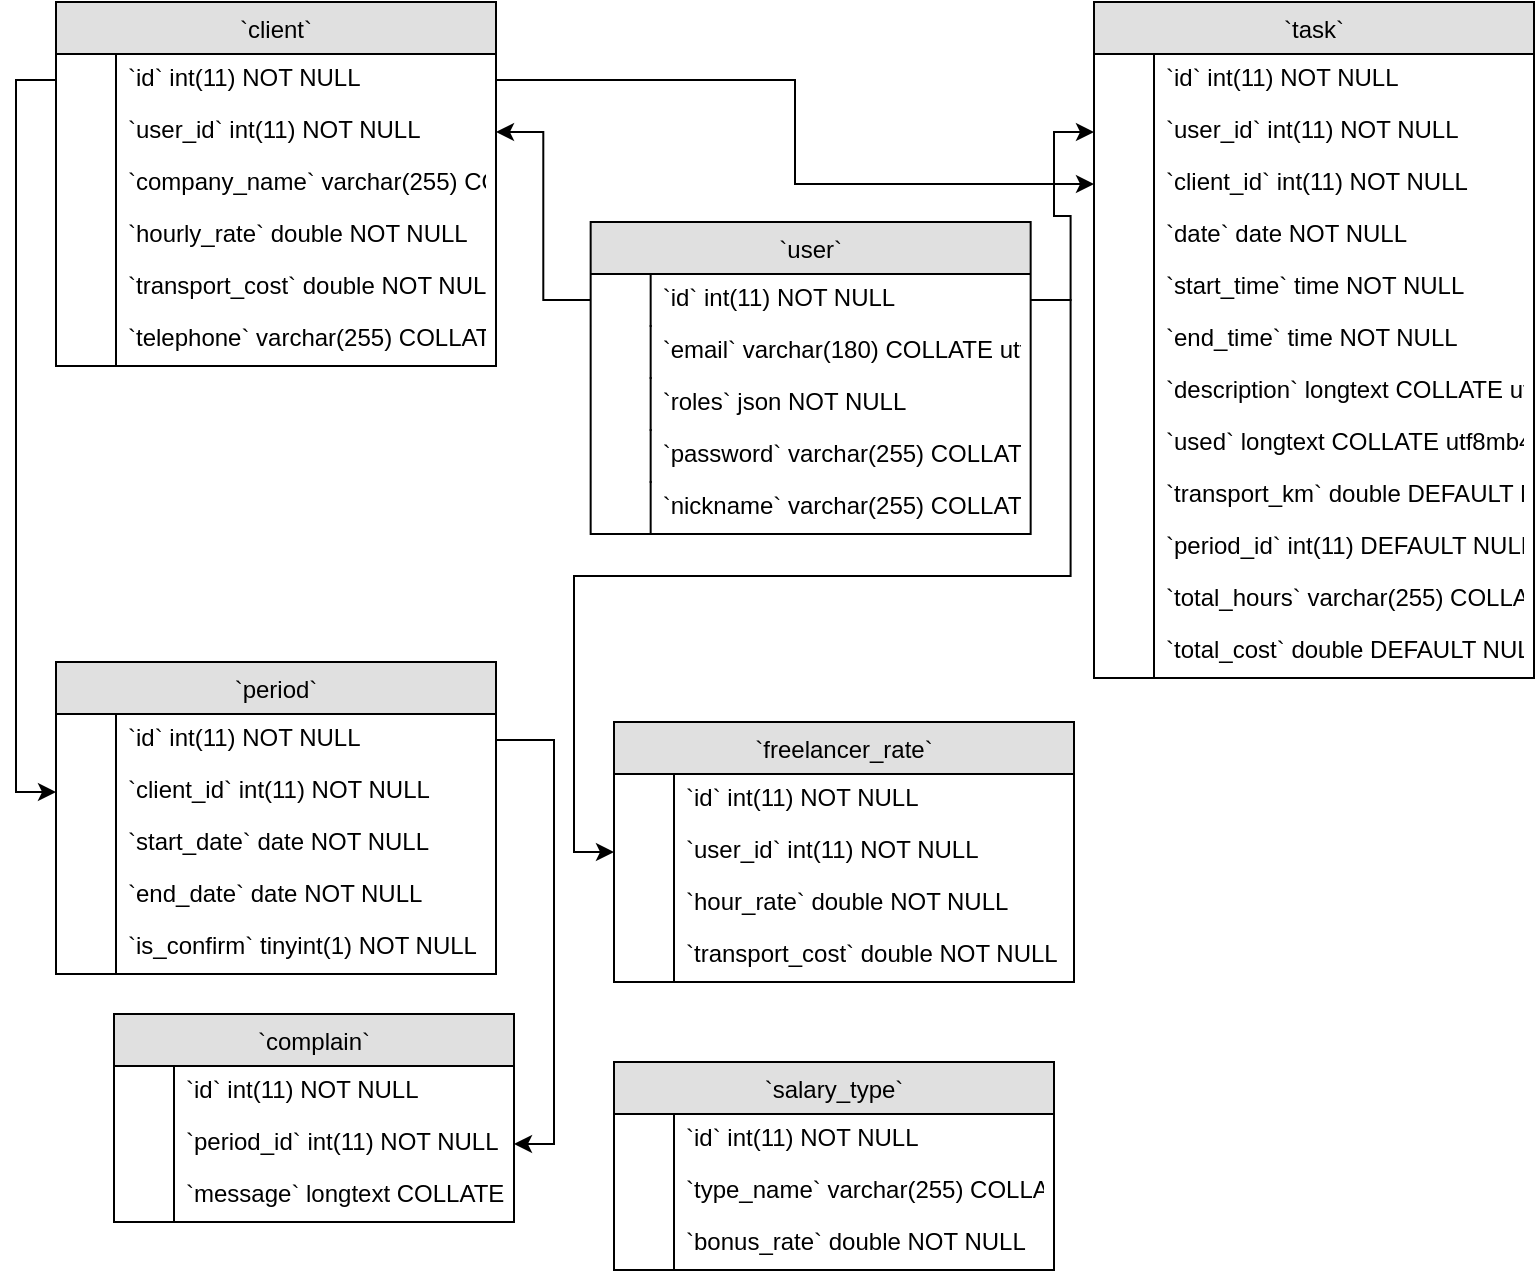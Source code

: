 <mxfile version="12.4.8"><diagram id="jlaPn9Eb051bA6hSdFIF" name="Page-1"><mxGraphModel dx="942" dy="543" grid="1" gridSize="10" guides="1" tooltips="1" connect="1" arrows="1" fold="1" page="1" pageScale="1" pageWidth="827" pageHeight="1169" math="0" shadow="0"><root><mxCell id="0"/><mxCell id="1" parent="0"/><mxCell id="MClKCezD267g3njWrrIX-159" value="`client`" style="swimlane;fontStyle=0;childLayout=stackLayout;horizontal=1;startSize=26;fillColor=#e0e0e0;horizontalStack=0;resizeParent=1;resizeLast=0;collapsible=1;marginBottom=0;swimlaneFillColor=#ffffff;align=center;" vertex="1" parent="1"><mxGeometry x="41" y="40" width="220" height="182" as="geometry"/></mxCell><mxCell id="MClKCezD267g3njWrrIX-160" value="`id` int(11) NOT NULL" style="shape=partialRectangle;top=0;left=0;right=0;bottom=0;align=left;verticalAlign=top;spacingTop=-2;fillColor=none;spacingLeft=34;spacingRight=4;overflow=hidden;rotatable=0;points=[[0,0.5],[1,0.5]];portConstraint=eastwest;dropTarget=0;" vertex="1" parent="MClKCezD267g3njWrrIX-159"><mxGeometry y="26" width="220" height="26" as="geometry"/></mxCell><mxCell id="MClKCezD267g3njWrrIX-161" value="" style="shape=partialRectangle;top=0;left=0;bottom=0;fillColor=none;align=left;verticalAlign=middle;spacingLeft=4;spacingRight=4;overflow=hidden;rotatable=0;points=[];portConstraint=eastwest;part=1;" vertex="1" connectable="0" parent="MClKCezD267g3njWrrIX-160"><mxGeometry width="30" height="26" as="geometry"/></mxCell><mxCell id="MClKCezD267g3njWrrIX-162" value="`user_id` int(11) NOT NULL" style="shape=partialRectangle;top=0;left=0;right=0;bottom=0;align=left;verticalAlign=top;spacingTop=-2;fillColor=none;spacingLeft=34;spacingRight=4;overflow=hidden;rotatable=0;points=[[0,0.5],[1,0.5]];portConstraint=eastwest;dropTarget=0;" vertex="1" parent="MClKCezD267g3njWrrIX-159"><mxGeometry y="52" width="220" height="26" as="geometry"/></mxCell><mxCell id="MClKCezD267g3njWrrIX-163" value="" style="shape=partialRectangle;top=0;left=0;bottom=0;fillColor=none;align=left;verticalAlign=middle;spacingLeft=4;spacingRight=4;overflow=hidden;rotatable=0;points=[];portConstraint=eastwest;part=1;" vertex="1" connectable="0" parent="MClKCezD267g3njWrrIX-162"><mxGeometry width="30" height="26" as="geometry"/></mxCell><mxCell id="MClKCezD267g3njWrrIX-164" value="`company_name` varchar(255) COLLATE utf8mb4_unicode_ci NOT NULL" style="shape=partialRectangle;top=0;left=0;right=0;bottom=0;align=left;verticalAlign=top;spacingTop=-2;fillColor=none;spacingLeft=34;spacingRight=4;overflow=hidden;rotatable=0;points=[[0,0.5],[1,0.5]];portConstraint=eastwest;dropTarget=0;" vertex="1" parent="MClKCezD267g3njWrrIX-159"><mxGeometry y="78" width="220" height="26" as="geometry"/></mxCell><mxCell id="MClKCezD267g3njWrrIX-165" value="" style="shape=partialRectangle;top=0;left=0;bottom=0;fillColor=none;align=left;verticalAlign=middle;spacingLeft=4;spacingRight=4;overflow=hidden;rotatable=0;points=[];portConstraint=eastwest;part=1;" vertex="1" connectable="0" parent="MClKCezD267g3njWrrIX-164"><mxGeometry width="30" height="26" as="geometry"/></mxCell><mxCell id="MClKCezD267g3njWrrIX-166" value="`hourly_rate` double NOT NULL" style="shape=partialRectangle;top=0;left=0;right=0;bottom=0;align=left;verticalAlign=top;spacingTop=-2;fillColor=none;spacingLeft=34;spacingRight=4;overflow=hidden;rotatable=0;points=[[0,0.5],[1,0.5]];portConstraint=eastwest;dropTarget=0;" vertex="1" parent="MClKCezD267g3njWrrIX-159"><mxGeometry y="104" width="220" height="26" as="geometry"/></mxCell><mxCell id="MClKCezD267g3njWrrIX-167" value="" style="shape=partialRectangle;top=0;left=0;bottom=0;fillColor=none;align=left;verticalAlign=middle;spacingLeft=4;spacingRight=4;overflow=hidden;rotatable=0;points=[];portConstraint=eastwest;part=1;" vertex="1" connectable="0" parent="MClKCezD267g3njWrrIX-166"><mxGeometry width="30" height="26" as="geometry"/></mxCell><mxCell id="MClKCezD267g3njWrrIX-168" value="`transport_cost` double NOT NULL" style="shape=partialRectangle;top=0;left=0;right=0;bottom=0;align=left;verticalAlign=top;spacingTop=-2;fillColor=none;spacingLeft=34;spacingRight=4;overflow=hidden;rotatable=0;points=[[0,0.5],[1,0.5]];portConstraint=eastwest;dropTarget=0;" vertex="1" parent="MClKCezD267g3njWrrIX-159"><mxGeometry y="130" width="220" height="26" as="geometry"/></mxCell><mxCell id="MClKCezD267g3njWrrIX-169" value="" style="shape=partialRectangle;top=0;left=0;bottom=0;fillColor=none;align=left;verticalAlign=middle;spacingLeft=4;spacingRight=4;overflow=hidden;rotatable=0;points=[];portConstraint=eastwest;part=1;" vertex="1" connectable="0" parent="MClKCezD267g3njWrrIX-168"><mxGeometry width="30" height="26" as="geometry"/></mxCell><mxCell id="MClKCezD267g3njWrrIX-170" value="`telephone` varchar(255) COLLATE utf8mb4_unicode_ci DEFAULT NULL" style="shape=partialRectangle;top=0;left=0;right=0;bottom=0;align=left;verticalAlign=top;spacingTop=-2;fillColor=none;spacingLeft=34;spacingRight=4;overflow=hidden;rotatable=0;points=[[0,0.5],[1,0.5]];portConstraint=eastwest;dropTarget=0;" vertex="1" parent="MClKCezD267g3njWrrIX-159"><mxGeometry y="156" width="220" height="26" as="geometry"/></mxCell><mxCell id="MClKCezD267g3njWrrIX-171" value="" style="shape=partialRectangle;top=0;left=0;bottom=0;fillColor=none;align=left;verticalAlign=middle;spacingLeft=4;spacingRight=4;overflow=hidden;rotatable=0;points=[];portConstraint=eastwest;part=1;" vertex="1" connectable="0" parent="MClKCezD267g3njWrrIX-170"><mxGeometry width="30" height="26" as="geometry"/></mxCell><mxCell id="MClKCezD267g3njWrrIX-172" value="`complain`" style="swimlane;fontStyle=0;childLayout=stackLayout;horizontal=1;startSize=26;fillColor=#e0e0e0;horizontalStack=0;resizeParent=1;resizeLast=0;collapsible=1;marginBottom=0;swimlaneFillColor=#ffffff;align=center;" vertex="1" parent="1"><mxGeometry x="70" y="546" width="200" height="104" as="geometry"/></mxCell><mxCell id="MClKCezD267g3njWrrIX-173" value="`id` int(11) NOT NULL" style="shape=partialRectangle;top=0;left=0;right=0;bottom=0;align=left;verticalAlign=top;spacingTop=-2;fillColor=none;spacingLeft=34;spacingRight=4;overflow=hidden;rotatable=0;points=[[0,0.5],[1,0.5]];portConstraint=eastwest;dropTarget=0;" vertex="1" parent="MClKCezD267g3njWrrIX-172"><mxGeometry y="26" width="200" height="26" as="geometry"/></mxCell><mxCell id="MClKCezD267g3njWrrIX-174" value="" style="shape=partialRectangle;top=0;left=0;bottom=0;fillColor=none;align=left;verticalAlign=middle;spacingLeft=4;spacingRight=4;overflow=hidden;rotatable=0;points=[];portConstraint=eastwest;part=1;" vertex="1" connectable="0" parent="MClKCezD267g3njWrrIX-173"><mxGeometry width="30" height="26" as="geometry"/></mxCell><mxCell id="MClKCezD267g3njWrrIX-175" value="`period_id` int(11) NOT NULL" style="shape=partialRectangle;top=0;left=0;right=0;bottom=0;align=left;verticalAlign=top;spacingTop=-2;fillColor=none;spacingLeft=34;spacingRight=4;overflow=hidden;rotatable=0;points=[[0,0.5],[1,0.5]];portConstraint=eastwest;dropTarget=0;" vertex="1" parent="MClKCezD267g3njWrrIX-172"><mxGeometry y="52" width="200" height="26" as="geometry"/></mxCell><mxCell id="MClKCezD267g3njWrrIX-176" value="" style="shape=partialRectangle;top=0;left=0;bottom=0;fillColor=none;align=left;verticalAlign=middle;spacingLeft=4;spacingRight=4;overflow=hidden;rotatable=0;points=[];portConstraint=eastwest;part=1;" vertex="1" connectable="0" parent="MClKCezD267g3njWrrIX-175"><mxGeometry width="30" height="26" as="geometry"/></mxCell><mxCell id="MClKCezD267g3njWrrIX-177" value="`message` longtext COLLATE utf8mb4_unicode_ci NOT NULL" style="shape=partialRectangle;top=0;left=0;right=0;bottom=0;align=left;verticalAlign=top;spacingTop=-2;fillColor=none;spacingLeft=34;spacingRight=4;overflow=hidden;rotatable=0;points=[[0,0.5],[1,0.5]];portConstraint=eastwest;dropTarget=0;" vertex="1" parent="MClKCezD267g3njWrrIX-172"><mxGeometry y="78" width="200" height="26" as="geometry"/></mxCell><mxCell id="MClKCezD267g3njWrrIX-178" value="" style="shape=partialRectangle;top=0;left=0;bottom=0;fillColor=none;align=left;verticalAlign=middle;spacingLeft=4;spacingRight=4;overflow=hidden;rotatable=0;points=[];portConstraint=eastwest;part=1;" vertex="1" connectable="0" parent="MClKCezD267g3njWrrIX-177"><mxGeometry width="30" height="26" as="geometry"/></mxCell><mxCell id="MClKCezD267g3njWrrIX-179" value="`freelancer_rate`" style="swimlane;fontStyle=0;childLayout=stackLayout;horizontal=1;startSize=26;fillColor=#e0e0e0;horizontalStack=0;resizeParent=1;resizeLast=0;collapsible=1;marginBottom=0;swimlaneFillColor=#ffffff;align=center;" vertex="1" parent="1"><mxGeometry x="320" y="400" width="230" height="130" as="geometry"/></mxCell><mxCell id="MClKCezD267g3njWrrIX-180" value="`id` int(11) NOT NULL" style="shape=partialRectangle;top=0;left=0;right=0;bottom=0;align=left;verticalAlign=top;spacingTop=-2;fillColor=none;spacingLeft=34;spacingRight=4;overflow=hidden;rotatable=0;points=[[0,0.5],[1,0.5]];portConstraint=eastwest;dropTarget=0;" vertex="1" parent="MClKCezD267g3njWrrIX-179"><mxGeometry y="26" width="230" height="26" as="geometry"/></mxCell><mxCell id="MClKCezD267g3njWrrIX-181" value="" style="shape=partialRectangle;top=0;left=0;bottom=0;fillColor=none;align=left;verticalAlign=middle;spacingLeft=4;spacingRight=4;overflow=hidden;rotatable=0;points=[];portConstraint=eastwest;part=1;" vertex="1" connectable="0" parent="MClKCezD267g3njWrrIX-180"><mxGeometry width="30" height="26" as="geometry"/></mxCell><mxCell id="MClKCezD267g3njWrrIX-182" value="`user_id` int(11) NOT NULL" style="shape=partialRectangle;top=0;left=0;right=0;bottom=0;align=left;verticalAlign=top;spacingTop=-2;fillColor=none;spacingLeft=34;spacingRight=4;overflow=hidden;rotatable=0;points=[[0,0.5],[1,0.5]];portConstraint=eastwest;dropTarget=0;" vertex="1" parent="MClKCezD267g3njWrrIX-179"><mxGeometry y="52" width="230" height="26" as="geometry"/></mxCell><mxCell id="MClKCezD267g3njWrrIX-183" value="" style="shape=partialRectangle;top=0;left=0;bottom=0;fillColor=none;align=left;verticalAlign=middle;spacingLeft=4;spacingRight=4;overflow=hidden;rotatable=0;points=[];portConstraint=eastwest;part=1;" vertex="1" connectable="0" parent="MClKCezD267g3njWrrIX-182"><mxGeometry width="30" height="26" as="geometry"/></mxCell><mxCell id="MClKCezD267g3njWrrIX-184" value="`hour_rate` double NOT NULL" style="shape=partialRectangle;top=0;left=0;right=0;bottom=0;align=left;verticalAlign=top;spacingTop=-2;fillColor=none;spacingLeft=34;spacingRight=4;overflow=hidden;rotatable=0;points=[[0,0.5],[1,0.5]];portConstraint=eastwest;dropTarget=0;" vertex="1" parent="MClKCezD267g3njWrrIX-179"><mxGeometry y="78" width="230" height="26" as="geometry"/></mxCell><mxCell id="MClKCezD267g3njWrrIX-185" value="" style="shape=partialRectangle;top=0;left=0;bottom=0;fillColor=none;align=left;verticalAlign=middle;spacingLeft=4;spacingRight=4;overflow=hidden;rotatable=0;points=[];portConstraint=eastwest;part=1;" vertex="1" connectable="0" parent="MClKCezD267g3njWrrIX-184"><mxGeometry width="30" height="26" as="geometry"/></mxCell><mxCell id="MClKCezD267g3njWrrIX-186" value="`transport_cost` double NOT NULL" style="shape=partialRectangle;top=0;left=0;right=0;bottom=0;align=left;verticalAlign=top;spacingTop=-2;fillColor=none;spacingLeft=34;spacingRight=4;overflow=hidden;rotatable=0;points=[[0,0.5],[1,0.5]];portConstraint=eastwest;dropTarget=0;" vertex="1" parent="MClKCezD267g3njWrrIX-179"><mxGeometry y="104" width="230" height="26" as="geometry"/></mxCell><mxCell id="MClKCezD267g3njWrrIX-187" value="" style="shape=partialRectangle;top=0;left=0;bottom=0;fillColor=none;align=left;verticalAlign=middle;spacingLeft=4;spacingRight=4;overflow=hidden;rotatable=0;points=[];portConstraint=eastwest;part=1;" vertex="1" connectable="0" parent="MClKCezD267g3njWrrIX-186"><mxGeometry width="30" height="26" as="geometry"/></mxCell><mxCell id="MClKCezD267g3njWrrIX-193" value="`period`" style="swimlane;fontStyle=0;childLayout=stackLayout;horizontal=1;startSize=26;fillColor=#e0e0e0;horizontalStack=0;resizeParent=1;resizeLast=0;collapsible=1;marginBottom=0;swimlaneFillColor=#ffffff;align=center;" vertex="1" parent="1"><mxGeometry x="41" y="370" width="220" height="156" as="geometry"/></mxCell><mxCell id="MClKCezD267g3njWrrIX-194" value="`id` int(11) NOT NULL" style="shape=partialRectangle;top=0;left=0;right=0;bottom=0;align=left;verticalAlign=top;spacingTop=-2;fillColor=none;spacingLeft=34;spacingRight=4;overflow=hidden;rotatable=0;points=[[0,0.5],[1,0.5]];portConstraint=eastwest;dropTarget=0;" vertex="1" parent="MClKCezD267g3njWrrIX-193"><mxGeometry y="26" width="220" height="26" as="geometry"/></mxCell><mxCell id="MClKCezD267g3njWrrIX-195" value="" style="shape=partialRectangle;top=0;left=0;bottom=0;fillColor=none;align=left;verticalAlign=middle;spacingLeft=4;spacingRight=4;overflow=hidden;rotatable=0;points=[];portConstraint=eastwest;part=1;" vertex="1" connectable="0" parent="MClKCezD267g3njWrrIX-194"><mxGeometry width="30" height="26" as="geometry"/></mxCell><mxCell id="MClKCezD267g3njWrrIX-196" value="`client_id` int(11) NOT NULL" style="shape=partialRectangle;top=0;left=0;right=0;bottom=0;align=left;verticalAlign=top;spacingTop=-2;fillColor=none;spacingLeft=34;spacingRight=4;overflow=hidden;rotatable=0;points=[[0,0.5],[1,0.5]];portConstraint=eastwest;dropTarget=0;" vertex="1" parent="MClKCezD267g3njWrrIX-193"><mxGeometry y="52" width="220" height="26" as="geometry"/></mxCell><mxCell id="MClKCezD267g3njWrrIX-197" value="" style="shape=partialRectangle;top=0;left=0;bottom=0;fillColor=none;align=left;verticalAlign=middle;spacingLeft=4;spacingRight=4;overflow=hidden;rotatable=0;points=[];portConstraint=eastwest;part=1;" vertex="1" connectable="0" parent="MClKCezD267g3njWrrIX-196"><mxGeometry width="30" height="26" as="geometry"/></mxCell><mxCell id="MClKCezD267g3njWrrIX-198" value="`start_date` date NOT NULL" style="shape=partialRectangle;top=0;left=0;right=0;bottom=0;align=left;verticalAlign=top;spacingTop=-2;fillColor=none;spacingLeft=34;spacingRight=4;overflow=hidden;rotatable=0;points=[[0,0.5],[1,0.5]];portConstraint=eastwest;dropTarget=0;" vertex="1" parent="MClKCezD267g3njWrrIX-193"><mxGeometry y="78" width="220" height="26" as="geometry"/></mxCell><mxCell id="MClKCezD267g3njWrrIX-199" value="" style="shape=partialRectangle;top=0;left=0;bottom=0;fillColor=none;align=left;verticalAlign=middle;spacingLeft=4;spacingRight=4;overflow=hidden;rotatable=0;points=[];portConstraint=eastwest;part=1;" vertex="1" connectable="0" parent="MClKCezD267g3njWrrIX-198"><mxGeometry width="30" height="26" as="geometry"/></mxCell><mxCell id="MClKCezD267g3njWrrIX-200" value="`end_date` date NOT NULL" style="shape=partialRectangle;top=0;left=0;right=0;bottom=0;align=left;verticalAlign=top;spacingTop=-2;fillColor=none;spacingLeft=34;spacingRight=4;overflow=hidden;rotatable=0;points=[[0,0.5],[1,0.5]];portConstraint=eastwest;dropTarget=0;" vertex="1" parent="MClKCezD267g3njWrrIX-193"><mxGeometry y="104" width="220" height="26" as="geometry"/></mxCell><mxCell id="MClKCezD267g3njWrrIX-201" value="" style="shape=partialRectangle;top=0;left=0;bottom=0;fillColor=none;align=left;verticalAlign=middle;spacingLeft=4;spacingRight=4;overflow=hidden;rotatable=0;points=[];portConstraint=eastwest;part=1;" vertex="1" connectable="0" parent="MClKCezD267g3njWrrIX-200"><mxGeometry width="30" height="26" as="geometry"/></mxCell><mxCell id="MClKCezD267g3njWrrIX-202" value="`is_confirm` tinyint(1) NOT NULL" style="shape=partialRectangle;top=0;left=0;right=0;bottom=0;align=left;verticalAlign=top;spacingTop=-2;fillColor=none;spacingLeft=34;spacingRight=4;overflow=hidden;rotatable=0;points=[[0,0.5],[1,0.5]];portConstraint=eastwest;dropTarget=0;" vertex="1" parent="MClKCezD267g3njWrrIX-193"><mxGeometry y="130" width="220" height="26" as="geometry"/></mxCell><mxCell id="MClKCezD267g3njWrrIX-203" value="" style="shape=partialRectangle;top=0;left=0;bottom=0;fillColor=none;align=left;verticalAlign=middle;spacingLeft=4;spacingRight=4;overflow=hidden;rotatable=0;points=[];portConstraint=eastwest;part=1;" vertex="1" connectable="0" parent="MClKCezD267g3njWrrIX-202"><mxGeometry width="30" height="26" as="geometry"/></mxCell><mxCell id="MClKCezD267g3njWrrIX-204" value="`salary_type`" style="swimlane;fontStyle=0;childLayout=stackLayout;horizontal=1;startSize=26;fillColor=#e0e0e0;horizontalStack=0;resizeParent=1;resizeLast=0;collapsible=1;marginBottom=0;swimlaneFillColor=#ffffff;align=center;" vertex="1" parent="1"><mxGeometry x="320" y="570" width="220" height="104" as="geometry"/></mxCell><mxCell id="MClKCezD267g3njWrrIX-205" value="`id` int(11) NOT NULL" style="shape=partialRectangle;top=0;left=0;right=0;bottom=0;align=left;verticalAlign=top;spacingTop=-2;fillColor=none;spacingLeft=34;spacingRight=4;overflow=hidden;rotatable=0;points=[[0,0.5],[1,0.5]];portConstraint=eastwest;dropTarget=0;" vertex="1" parent="MClKCezD267g3njWrrIX-204"><mxGeometry y="26" width="220" height="26" as="geometry"/></mxCell><mxCell id="MClKCezD267g3njWrrIX-206" value="" style="shape=partialRectangle;top=0;left=0;bottom=0;fillColor=none;align=left;verticalAlign=middle;spacingLeft=4;spacingRight=4;overflow=hidden;rotatable=0;points=[];portConstraint=eastwest;part=1;" vertex="1" connectable="0" parent="MClKCezD267g3njWrrIX-205"><mxGeometry width="30" height="26" as="geometry"/></mxCell><mxCell id="MClKCezD267g3njWrrIX-207" value="`type_name` varchar(255) COLLATE utf8mb4_unicode_ci NOT NULL" style="shape=partialRectangle;top=0;left=0;right=0;bottom=0;align=left;verticalAlign=top;spacingTop=-2;fillColor=none;spacingLeft=34;spacingRight=4;overflow=hidden;rotatable=0;points=[[0,0.5],[1,0.5]];portConstraint=eastwest;dropTarget=0;" vertex="1" parent="MClKCezD267g3njWrrIX-204"><mxGeometry y="52" width="220" height="26" as="geometry"/></mxCell><mxCell id="MClKCezD267g3njWrrIX-208" value="" style="shape=partialRectangle;top=0;left=0;bottom=0;fillColor=none;align=left;verticalAlign=middle;spacingLeft=4;spacingRight=4;overflow=hidden;rotatable=0;points=[];portConstraint=eastwest;part=1;" vertex="1" connectable="0" parent="MClKCezD267g3njWrrIX-207"><mxGeometry width="30" height="26" as="geometry"/></mxCell><mxCell id="MClKCezD267g3njWrrIX-209" value="`bonus_rate` double NOT NULL" style="shape=partialRectangle;top=0;left=0;right=0;bottom=0;align=left;verticalAlign=top;spacingTop=-2;fillColor=none;spacingLeft=34;spacingRight=4;overflow=hidden;rotatable=0;points=[[0,0.5],[1,0.5]];portConstraint=eastwest;dropTarget=0;" vertex="1" parent="MClKCezD267g3njWrrIX-204"><mxGeometry y="78" width="220" height="26" as="geometry"/></mxCell><mxCell id="MClKCezD267g3njWrrIX-210" value="" style="shape=partialRectangle;top=0;left=0;bottom=0;fillColor=none;align=left;verticalAlign=middle;spacingLeft=4;spacingRight=4;overflow=hidden;rotatable=0;points=[];portConstraint=eastwest;part=1;" vertex="1" connectable="0" parent="MClKCezD267g3njWrrIX-209"><mxGeometry width="30" height="26" as="geometry"/></mxCell><mxCell id="MClKCezD267g3njWrrIX-211" value="`task`" style="swimlane;fontStyle=0;childLayout=stackLayout;horizontal=1;startSize=26;fillColor=#e0e0e0;horizontalStack=0;resizeParent=1;resizeLast=0;collapsible=1;marginBottom=0;swimlaneFillColor=#ffffff;align=center;" vertex="1" parent="1"><mxGeometry x="560" y="40" width="220" height="338" as="geometry"/></mxCell><mxCell id="MClKCezD267g3njWrrIX-212" value="`id` int(11) NOT NULL" style="shape=partialRectangle;top=0;left=0;right=0;bottom=0;align=left;verticalAlign=top;spacingTop=-2;fillColor=none;spacingLeft=34;spacingRight=4;overflow=hidden;rotatable=0;points=[[0,0.5],[1,0.5]];portConstraint=eastwest;dropTarget=0;" vertex="1" parent="MClKCezD267g3njWrrIX-211"><mxGeometry y="26" width="220" height="26" as="geometry"/></mxCell><mxCell id="MClKCezD267g3njWrrIX-213" value="" style="shape=partialRectangle;top=0;left=0;bottom=0;fillColor=none;align=left;verticalAlign=middle;spacingLeft=4;spacingRight=4;overflow=hidden;rotatable=0;points=[];portConstraint=eastwest;part=1;" vertex="1" connectable="0" parent="MClKCezD267g3njWrrIX-212"><mxGeometry width="30" height="26" as="geometry"/></mxCell><mxCell id="MClKCezD267g3njWrrIX-214" value="`user_id` int(11) NOT NULL" style="shape=partialRectangle;top=0;left=0;right=0;bottom=0;align=left;verticalAlign=top;spacingTop=-2;fillColor=none;spacingLeft=34;spacingRight=4;overflow=hidden;rotatable=0;points=[[0,0.5],[1,0.5]];portConstraint=eastwest;dropTarget=0;" vertex="1" parent="MClKCezD267g3njWrrIX-211"><mxGeometry y="52" width="220" height="26" as="geometry"/></mxCell><mxCell id="MClKCezD267g3njWrrIX-215" value="" style="shape=partialRectangle;top=0;left=0;bottom=0;fillColor=none;align=left;verticalAlign=middle;spacingLeft=4;spacingRight=4;overflow=hidden;rotatable=0;points=[];portConstraint=eastwest;part=1;" vertex="1" connectable="0" parent="MClKCezD267g3njWrrIX-214"><mxGeometry width="30" height="26" as="geometry"/></mxCell><mxCell id="MClKCezD267g3njWrrIX-216" value="`client_id` int(11) NOT NULL" style="shape=partialRectangle;top=0;left=0;right=0;bottom=0;align=left;verticalAlign=top;spacingTop=-2;fillColor=none;spacingLeft=34;spacingRight=4;overflow=hidden;rotatable=0;points=[[0,0.5],[1,0.5]];portConstraint=eastwest;dropTarget=0;" vertex="1" parent="MClKCezD267g3njWrrIX-211"><mxGeometry y="78" width="220" height="26" as="geometry"/></mxCell><mxCell id="MClKCezD267g3njWrrIX-217" value="" style="shape=partialRectangle;top=0;left=0;bottom=0;fillColor=none;align=left;verticalAlign=middle;spacingLeft=4;spacingRight=4;overflow=hidden;rotatable=0;points=[];portConstraint=eastwest;part=1;" vertex="1" connectable="0" parent="MClKCezD267g3njWrrIX-216"><mxGeometry width="30" height="26" as="geometry"/></mxCell><mxCell id="MClKCezD267g3njWrrIX-218" value="`date` date NOT NULL" style="shape=partialRectangle;top=0;left=0;right=0;bottom=0;align=left;verticalAlign=top;spacingTop=-2;fillColor=none;spacingLeft=34;spacingRight=4;overflow=hidden;rotatable=0;points=[[0,0.5],[1,0.5]];portConstraint=eastwest;dropTarget=0;" vertex="1" parent="MClKCezD267g3njWrrIX-211"><mxGeometry y="104" width="220" height="26" as="geometry"/></mxCell><mxCell id="MClKCezD267g3njWrrIX-219" value="" style="shape=partialRectangle;top=0;left=0;bottom=0;fillColor=none;align=left;verticalAlign=middle;spacingLeft=4;spacingRight=4;overflow=hidden;rotatable=0;points=[];portConstraint=eastwest;part=1;" vertex="1" connectable="0" parent="MClKCezD267g3njWrrIX-218"><mxGeometry width="30" height="26" as="geometry"/></mxCell><mxCell id="MClKCezD267g3njWrrIX-220" value="`start_time` time NOT NULL" style="shape=partialRectangle;top=0;left=0;right=0;bottom=0;align=left;verticalAlign=top;spacingTop=-2;fillColor=none;spacingLeft=34;spacingRight=4;overflow=hidden;rotatable=0;points=[[0,0.5],[1,0.5]];portConstraint=eastwest;dropTarget=0;" vertex="1" parent="MClKCezD267g3njWrrIX-211"><mxGeometry y="130" width="220" height="26" as="geometry"/></mxCell><mxCell id="MClKCezD267g3njWrrIX-221" value="" style="shape=partialRectangle;top=0;left=0;bottom=0;fillColor=none;align=left;verticalAlign=middle;spacingLeft=4;spacingRight=4;overflow=hidden;rotatable=0;points=[];portConstraint=eastwest;part=1;" vertex="1" connectable="0" parent="MClKCezD267g3njWrrIX-220"><mxGeometry width="30" height="26" as="geometry"/></mxCell><mxCell id="MClKCezD267g3njWrrIX-222" value="`end_time` time NOT NULL" style="shape=partialRectangle;top=0;left=0;right=0;bottom=0;align=left;verticalAlign=top;spacingTop=-2;fillColor=none;spacingLeft=34;spacingRight=4;overflow=hidden;rotatable=0;points=[[0,0.5],[1,0.5]];portConstraint=eastwest;dropTarget=0;" vertex="1" parent="MClKCezD267g3njWrrIX-211"><mxGeometry y="156" width="220" height="26" as="geometry"/></mxCell><mxCell id="MClKCezD267g3njWrrIX-223" value="" style="shape=partialRectangle;top=0;left=0;bottom=0;fillColor=none;align=left;verticalAlign=middle;spacingLeft=4;spacingRight=4;overflow=hidden;rotatable=0;points=[];portConstraint=eastwest;part=1;" vertex="1" connectable="0" parent="MClKCezD267g3njWrrIX-222"><mxGeometry width="30" height="26" as="geometry"/></mxCell><mxCell id="MClKCezD267g3njWrrIX-224" value="`description` longtext COLLATE utf8mb4_unicode_ci NOT NULL" style="shape=partialRectangle;top=0;left=0;right=0;bottom=0;align=left;verticalAlign=top;spacingTop=-2;fillColor=none;spacingLeft=34;spacingRight=4;overflow=hidden;rotatable=0;points=[[0,0.5],[1,0.5]];portConstraint=eastwest;dropTarget=0;" vertex="1" parent="MClKCezD267g3njWrrIX-211"><mxGeometry y="182" width="220" height="26" as="geometry"/></mxCell><mxCell id="MClKCezD267g3njWrrIX-225" value="" style="shape=partialRectangle;top=0;left=0;bottom=0;fillColor=none;align=left;verticalAlign=middle;spacingLeft=4;spacingRight=4;overflow=hidden;rotatable=0;points=[];portConstraint=eastwest;part=1;" vertex="1" connectable="0" parent="MClKCezD267g3njWrrIX-224"><mxGeometry width="30" height="26" as="geometry"/></mxCell><mxCell id="MClKCezD267g3njWrrIX-226" value="`used` longtext COLLATE utf8mb4_unicode_ci" style="shape=partialRectangle;top=0;left=0;right=0;bottom=0;align=left;verticalAlign=top;spacingTop=-2;fillColor=none;spacingLeft=34;spacingRight=4;overflow=hidden;rotatable=0;points=[[0,0.5],[1,0.5]];portConstraint=eastwest;dropTarget=0;" vertex="1" parent="MClKCezD267g3njWrrIX-211"><mxGeometry y="208" width="220" height="26" as="geometry"/></mxCell><mxCell id="MClKCezD267g3njWrrIX-227" value="" style="shape=partialRectangle;top=0;left=0;bottom=0;fillColor=none;align=left;verticalAlign=middle;spacingLeft=4;spacingRight=4;overflow=hidden;rotatable=0;points=[];portConstraint=eastwest;part=1;" vertex="1" connectable="0" parent="MClKCezD267g3njWrrIX-226"><mxGeometry width="30" height="26" as="geometry"/></mxCell><mxCell id="MClKCezD267g3njWrrIX-228" value="`transport_km` double DEFAULT NULL" style="shape=partialRectangle;top=0;left=0;right=0;bottom=0;align=left;verticalAlign=top;spacingTop=-2;fillColor=none;spacingLeft=34;spacingRight=4;overflow=hidden;rotatable=0;points=[[0,0.5],[1,0.5]];portConstraint=eastwest;dropTarget=0;" vertex="1" parent="MClKCezD267g3njWrrIX-211"><mxGeometry y="234" width="220" height="26" as="geometry"/></mxCell><mxCell id="MClKCezD267g3njWrrIX-229" value="" style="shape=partialRectangle;top=0;left=0;bottom=0;fillColor=none;align=left;verticalAlign=middle;spacingLeft=4;spacingRight=4;overflow=hidden;rotatable=0;points=[];portConstraint=eastwest;part=1;" vertex="1" connectable="0" parent="MClKCezD267g3njWrrIX-228"><mxGeometry width="30" height="26" as="geometry"/></mxCell><mxCell id="MClKCezD267g3njWrrIX-230" value="`period_id` int(11) DEFAULT NULL" style="shape=partialRectangle;top=0;left=0;right=0;bottom=0;align=left;verticalAlign=top;spacingTop=-2;fillColor=none;spacingLeft=34;spacingRight=4;overflow=hidden;rotatable=0;points=[[0,0.5],[1,0.5]];portConstraint=eastwest;dropTarget=0;" vertex="1" parent="MClKCezD267g3njWrrIX-211"><mxGeometry y="260" width="220" height="26" as="geometry"/></mxCell><mxCell id="MClKCezD267g3njWrrIX-231" value="" style="shape=partialRectangle;top=0;left=0;bottom=0;fillColor=none;align=left;verticalAlign=middle;spacingLeft=4;spacingRight=4;overflow=hidden;rotatable=0;points=[];portConstraint=eastwest;part=1;" vertex="1" connectable="0" parent="MClKCezD267g3njWrrIX-230"><mxGeometry width="30" height="26" as="geometry"/></mxCell><mxCell id="MClKCezD267g3njWrrIX-232" value="`total_hours` varchar(255) COLLATE utf8mb4_unicode_ci DEFAULT NULL" style="shape=partialRectangle;top=0;left=0;right=0;bottom=0;align=left;verticalAlign=top;spacingTop=-2;fillColor=none;spacingLeft=34;spacingRight=4;overflow=hidden;rotatable=0;points=[[0,0.5],[1,0.5]];portConstraint=eastwest;dropTarget=0;" vertex="1" parent="MClKCezD267g3njWrrIX-211"><mxGeometry y="286" width="220" height="26" as="geometry"/></mxCell><mxCell id="MClKCezD267g3njWrrIX-233" value="" style="shape=partialRectangle;top=0;left=0;bottom=0;fillColor=none;align=left;verticalAlign=middle;spacingLeft=4;spacingRight=4;overflow=hidden;rotatable=0;points=[];portConstraint=eastwest;part=1;" vertex="1" connectable="0" parent="MClKCezD267g3njWrrIX-232"><mxGeometry width="30" height="26" as="geometry"/></mxCell><mxCell id="MClKCezD267g3njWrrIX-234" value="`total_cost` double DEFAULT NULL" style="shape=partialRectangle;top=0;left=0;right=0;bottom=0;align=left;verticalAlign=top;spacingTop=-2;fillColor=none;spacingLeft=34;spacingRight=4;overflow=hidden;rotatable=0;points=[[0,0.5],[1,0.5]];portConstraint=eastwest;dropTarget=0;" vertex="1" parent="MClKCezD267g3njWrrIX-211"><mxGeometry y="312" width="220" height="26" as="geometry"/></mxCell><mxCell id="MClKCezD267g3njWrrIX-235" value="" style="shape=partialRectangle;top=0;left=0;bottom=0;fillColor=none;align=left;verticalAlign=middle;spacingLeft=4;spacingRight=4;overflow=hidden;rotatable=0;points=[];portConstraint=eastwest;part=1;" vertex="1" connectable="0" parent="MClKCezD267g3njWrrIX-234"><mxGeometry width="30" height="26" as="geometry"/></mxCell><mxCell id="MClKCezD267g3njWrrIX-236" value="`user`" style="swimlane;fontStyle=0;childLayout=stackLayout;horizontal=1;startSize=26;fillColor=#e0e0e0;horizontalStack=0;resizeParent=1;resizeLast=0;collapsible=1;marginBottom=0;swimlaneFillColor=#ffffff;align=center;" vertex="1" parent="1"><mxGeometry x="308.33" y="150" width="220" height="156" as="geometry"/></mxCell><mxCell id="MClKCezD267g3njWrrIX-237" value="`id` int(11) NOT NULL" style="shape=partialRectangle;top=0;left=0;right=0;bottom=0;align=left;verticalAlign=top;spacingTop=-2;fillColor=none;spacingLeft=34;spacingRight=4;overflow=hidden;rotatable=0;points=[[0,0.5],[1,0.5]];portConstraint=eastwest;dropTarget=0;" vertex="1" parent="MClKCezD267g3njWrrIX-236"><mxGeometry y="26" width="220" height="26" as="geometry"/></mxCell><mxCell id="MClKCezD267g3njWrrIX-238" value="" style="shape=partialRectangle;top=0;left=0;bottom=0;fillColor=none;align=left;verticalAlign=middle;spacingLeft=4;spacingRight=4;overflow=hidden;rotatable=0;points=[];portConstraint=eastwest;part=1;" vertex="1" connectable="0" parent="MClKCezD267g3njWrrIX-237"><mxGeometry width="30" height="26" as="geometry"/></mxCell><mxCell id="MClKCezD267g3njWrrIX-239" value="`email` varchar(180) COLLATE utf8mb4_unicode_ci NOT NULL" style="shape=partialRectangle;top=0;left=0;right=0;bottom=0;align=left;verticalAlign=top;spacingTop=-2;fillColor=none;spacingLeft=34;spacingRight=4;overflow=hidden;rotatable=0;points=[[0,0.5],[1,0.5]];portConstraint=eastwest;dropTarget=0;" vertex="1" parent="MClKCezD267g3njWrrIX-236"><mxGeometry y="52" width="220" height="26" as="geometry"/></mxCell><mxCell id="MClKCezD267g3njWrrIX-240" value="" style="shape=partialRectangle;top=0;left=0;bottom=0;fillColor=none;align=left;verticalAlign=middle;spacingLeft=4;spacingRight=4;overflow=hidden;rotatable=0;points=[];portConstraint=eastwest;part=1;" vertex="1" connectable="0" parent="MClKCezD267g3njWrrIX-239"><mxGeometry width="30" height="26" as="geometry"/></mxCell><mxCell id="MClKCezD267g3njWrrIX-241" value="`roles` json NOT NULL" style="shape=partialRectangle;top=0;left=0;right=0;bottom=0;align=left;verticalAlign=top;spacingTop=-2;fillColor=none;spacingLeft=34;spacingRight=4;overflow=hidden;rotatable=0;points=[[0,0.5],[1,0.5]];portConstraint=eastwest;dropTarget=0;" vertex="1" parent="MClKCezD267g3njWrrIX-236"><mxGeometry y="78" width="220" height="26" as="geometry"/></mxCell><mxCell id="MClKCezD267g3njWrrIX-242" value="" style="shape=partialRectangle;top=0;left=0;bottom=0;fillColor=none;align=left;verticalAlign=middle;spacingLeft=4;spacingRight=4;overflow=hidden;rotatable=0;points=[];portConstraint=eastwest;part=1;" vertex="1" connectable="0" parent="MClKCezD267g3njWrrIX-241"><mxGeometry width="30" height="26" as="geometry"/></mxCell><mxCell id="MClKCezD267g3njWrrIX-243" value="`password` varchar(255) COLLATE utf8mb4_unicode_ci NOT NULL" style="shape=partialRectangle;top=0;left=0;right=0;bottom=0;align=left;verticalAlign=top;spacingTop=-2;fillColor=none;spacingLeft=34;spacingRight=4;overflow=hidden;rotatable=0;points=[[0,0.5],[1,0.5]];portConstraint=eastwest;dropTarget=0;" vertex="1" parent="MClKCezD267g3njWrrIX-236"><mxGeometry y="104" width="220" height="26" as="geometry"/></mxCell><mxCell id="MClKCezD267g3njWrrIX-244" value="" style="shape=partialRectangle;top=0;left=0;bottom=0;fillColor=none;align=left;verticalAlign=middle;spacingLeft=4;spacingRight=4;overflow=hidden;rotatable=0;points=[];portConstraint=eastwest;part=1;" vertex="1" connectable="0" parent="MClKCezD267g3njWrrIX-243"><mxGeometry width="30" height="26" as="geometry"/></mxCell><mxCell id="MClKCezD267g3njWrrIX-247" value="`nickname` varchar(255) COLLATE utf8mb4_unicode_ci DEFAULT NULL" style="shape=partialRectangle;top=0;left=0;right=0;bottom=0;align=left;verticalAlign=top;spacingTop=-2;fillColor=none;spacingLeft=34;spacingRight=4;overflow=hidden;rotatable=0;points=[[0,0.5],[1,0.5]];portConstraint=eastwest;dropTarget=0;" vertex="1" parent="MClKCezD267g3njWrrIX-236"><mxGeometry y="130" width="220" height="26" as="geometry"/></mxCell><mxCell id="MClKCezD267g3njWrrIX-248" value="" style="shape=partialRectangle;top=0;left=0;bottom=0;fillColor=none;align=left;verticalAlign=middle;spacingLeft=4;spacingRight=4;overflow=hidden;rotatable=0;points=[];portConstraint=eastwest;part=1;" vertex="1" connectable="0" parent="MClKCezD267g3njWrrIX-247"><mxGeometry width="30" height="26" as="geometry"/></mxCell><mxCell id="MClKCezD267g3njWrrIX-251" style="edgeStyle=orthogonalEdgeStyle;rounded=0;orthogonalLoop=1;jettySize=auto;html=1;entryX=1;entryY=0.5;entryDx=0;entryDy=0;" edge="1" parent="1" source="MClKCezD267g3njWrrIX-237" target="MClKCezD267g3njWrrIX-162"><mxGeometry relative="1" as="geometry"/></mxCell><mxCell id="MClKCezD267g3njWrrIX-252" style="edgeStyle=orthogonalEdgeStyle;rounded=0;orthogonalLoop=1;jettySize=auto;html=1;entryX=0;entryY=0.5;entryDx=0;entryDy=0;" edge="1" parent="1" source="MClKCezD267g3njWrrIX-237" target="MClKCezD267g3njWrrIX-214"><mxGeometry relative="1" as="geometry"/></mxCell><mxCell id="MClKCezD267g3njWrrIX-253" style="edgeStyle=orthogonalEdgeStyle;rounded=0;orthogonalLoop=1;jettySize=auto;html=1;entryX=0;entryY=0.5;entryDx=0;entryDy=0;" edge="1" parent="1" source="MClKCezD267g3njWrrIX-237" target="MClKCezD267g3njWrrIX-182"><mxGeometry relative="1" as="geometry"/></mxCell><mxCell id="MClKCezD267g3njWrrIX-255" style="edgeStyle=orthogonalEdgeStyle;rounded=0;orthogonalLoop=1;jettySize=auto;html=1;entryX=0;entryY=0.5;entryDx=0;entryDy=0;" edge="1" parent="1" source="MClKCezD267g3njWrrIX-160" target="MClKCezD267g3njWrrIX-196"><mxGeometry relative="1" as="geometry"/></mxCell><mxCell id="MClKCezD267g3njWrrIX-257" style="edgeStyle=orthogonalEdgeStyle;rounded=0;orthogonalLoop=1;jettySize=auto;html=1;entryX=1;entryY=0.5;entryDx=0;entryDy=0;" edge="1" parent="1" source="MClKCezD267g3njWrrIX-194" target="MClKCezD267g3njWrrIX-175"><mxGeometry relative="1" as="geometry"/></mxCell><mxCell id="MClKCezD267g3njWrrIX-258" style="edgeStyle=orthogonalEdgeStyle;rounded=0;orthogonalLoop=1;jettySize=auto;html=1;entryX=0;entryY=0.5;entryDx=0;entryDy=0;" edge="1" parent="1" source="MClKCezD267g3njWrrIX-160" target="MClKCezD267g3njWrrIX-216"><mxGeometry relative="1" as="geometry"/></mxCell></root></mxGraphModel></diagram></mxfile>